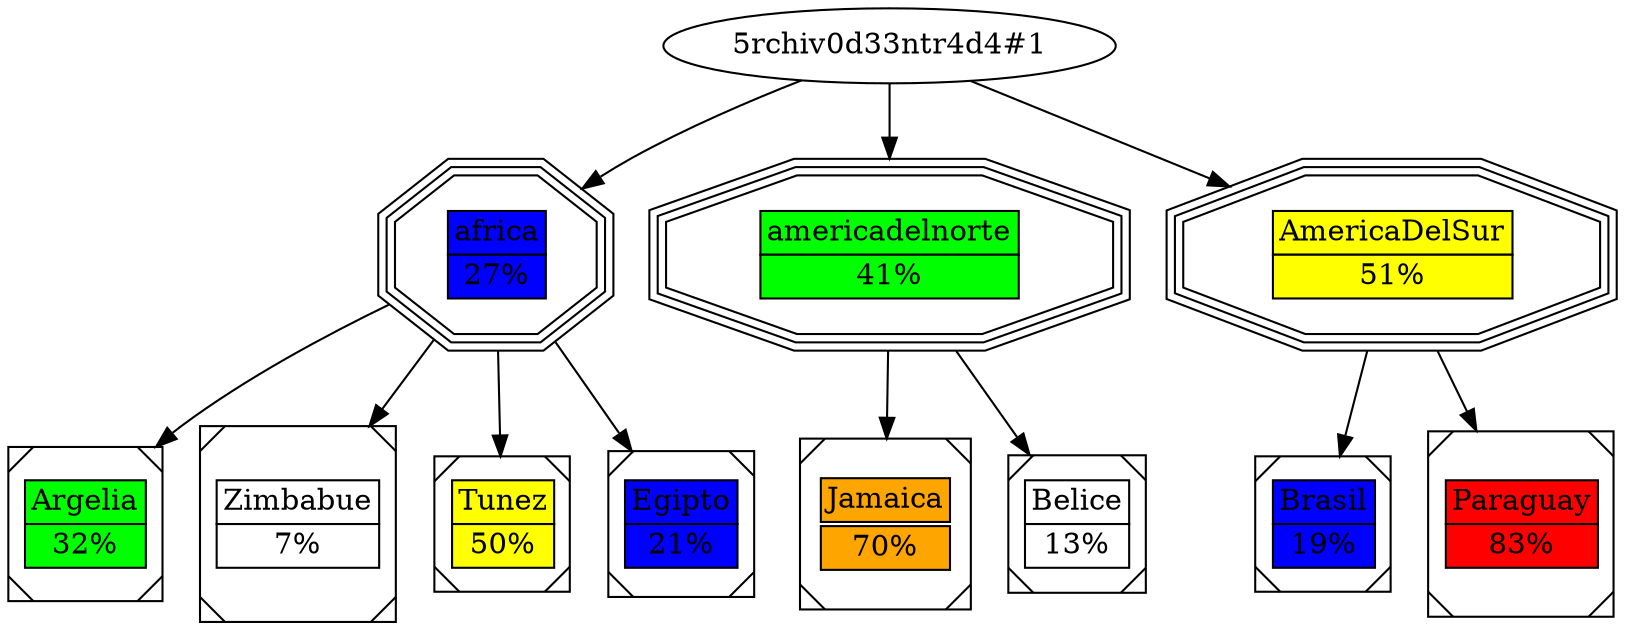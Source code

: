 digraph G {
"5rchiv0d33ntr4d4#1" -> "africa"
Argelia[label=<<table border="0" cellborder="1" cellspacing="0"><tr><td bgcolor="green">Argelia</td></tr><tr><td bgcolor="green">32%</td></tr></table>>, shape=Msquare];
africa -> Argelia

Zimbabue[label=<<table border="0" cellborder="1" cellspacing="0"><tr><td bgcolor="white">Zimbabue</td></tr><tr><td bgcolor="white">7%</td></tr></table>>, shape=Msquare];
africa -> Zimbabue

Tunez[label=<<table border="0" cellborder="1" cellspacing="0"><tr><td bgcolor="yellow">Tunez</td></tr><tr><td bgcolor="yellow">50%</td></tr></table>>, shape=Msquare];
africa -> Tunez

Egipto[label=<<table border="0" cellborder="1" cellspacing="0"><tr><td bgcolor="blue">Egipto</td></tr><tr><td bgcolor="blue">21%</td></tr></table>>, shape=Msquare];
africa -> Egipto

africa[label=<<table border="0" cellborder="1" cellspacing="0"><tr><td bgcolor="blue">africa</td></tr><tr><td bgcolor="blue">27%</td></tr></table>>, shape=tripleoctagon];
"5rchiv0d33ntr4d4#1" -> "americadelnorte"
Jamaica[label=<<table border="0" cellborder="1" ellspacing="0"><tr><td bgcolor="orange">Jamaica</td></tr><tr><td bgcolor="orange">70%</td></tr></table>>, shape=Msquare];
americadelnorte -> Jamaica

Belice[label=<<table border="0" cellborder="1" cellspacing="0"><tr><td bgcolor="white">Belice</td></tr><tr><td bgcolor="white">13%</td></tr></table>>, shape=Msquare];
americadelnorte -> Belice

americadelnorte[label=<<table border="0" cellborder="1" cellspacing="0"><tr><td bgcolor="green">americadelnorte</td></tr><tr><td bgcolor="green">41%</td></tr></table>>, shape=tripleoctagon];
"5rchiv0d33ntr4d4#1" -> "AmericaDelSur"
Brasil[label=<<table border="0" cellborder="1" cellspacing="0"><tr><td bgcolor="blue">Brasil</td></tr><tr><td bgcolor="blue">19%</td></tr></table>>, shape=Msquare];
AmericaDelSur -> Brasil

Paraguay[label=<<table border="0" cellborder="1" cellspacing="0"><tr><td bgcolor="red">Paraguay</td></tr><tr><td bgcolor="red">83%</td></tr></table>>, shape=Msquare];
AmericaDelSur -> Paraguay

AmericaDelSur[label=<<table border="0" cellborder="1" cellspacing="0"><tr><td bgcolor="yellow">AmericaDelSur</td></tr><tr><td bgcolor="yellow">51%</td></tr></table>>, shape=tripleoctagon];
}
